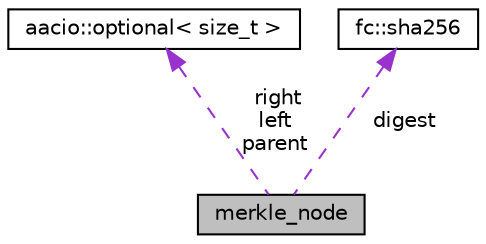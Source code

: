digraph "merkle_node"
{
  edge [fontname="Helvetica",fontsize="10",labelfontname="Helvetica",labelfontsize="10"];
  node [fontname="Helvetica",fontsize="10",shape=record];
  Node1 [label="merkle_node",height=0.2,width=0.4,color="black", fillcolor="grey75", style="filled", fontcolor="black"];
  Node2 -> Node1 [dir="back",color="darkorchid3",fontsize="10",style="dashed",label=" right\nleft\nparent" ,fontname="Helvetica"];
  Node2 [label="aacio::optional\< size_t \>",height=0.2,width=0.4,color="black", fillcolor="white", style="filled",URL="$classaacio_1_1optional.html"];
  Node3 -> Node1 [dir="back",color="darkorchid3",fontsize="10",style="dashed",label=" digest" ,fontname="Helvetica"];
  Node3 [label="fc::sha256",height=0.2,width=0.4,color="black", fillcolor="white", style="filled",URL="$classfc_1_1sha256.html"];
}
